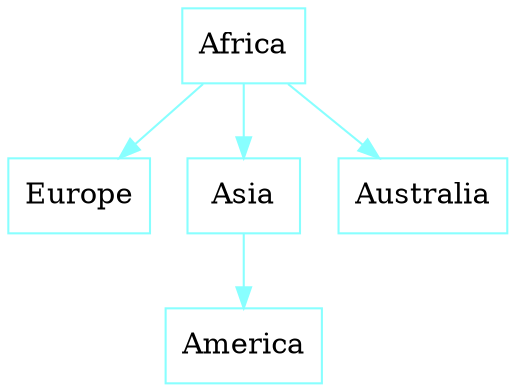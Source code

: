 digraph D {
rankdir = TB
style = filled
fontcolor = black
color = black
bgcolor = white
gradientangle = 0
dpi = 300
"cluster_55" [rankdir=TB, shape=box, penwidth=1, color="#88ffff", fontcolor=black, fillcolor=white, style=filled, gradientangle=270.05, label="Africa"]
"cluster_56" [rankdir=TB, shape=box, penwidth=1, color="#88ffff", fontcolor=black, fillcolor=white, style=filled, gradientangle=270.05, label="Europe"]
"cluster_55" -> "cluster_56" [color="#88ffff", penwidth=1, ltail="cluster_55", lhead="cluster_56"]
"cluster_57" [rankdir=TB, shape=box, penwidth=1, color="#88ffff", fontcolor=black, fillcolor=white, style=filled, gradientangle=270.05, label="Asia"]
"cluster_58" [rankdir=TB, shape=box, penwidth=1, color="#88ffff", fontcolor=black, fillcolor=white, style=filled, gradientangle=270.05, label="America"]
"cluster_57" -> "cluster_58" [color="#88ffff", penwidth=1, ltail="cluster_57", lhead="cluster_58"]
"cluster_55" -> "cluster_57" [color="#88ffff", penwidth=1, ltail="cluster_57", lhead="cluster_58"]
"cluster_59" [rankdir=TB, shape=box, penwidth=1, color="#88ffff", fontcolor=black, fillcolor=white, style=filled, gradientangle=270.05, label="Australia"]
"cluster_55" -> "cluster_59" [color="#88ffff", penwidth=1, ltail="cluster_55", lhead="cluster_59"]
}